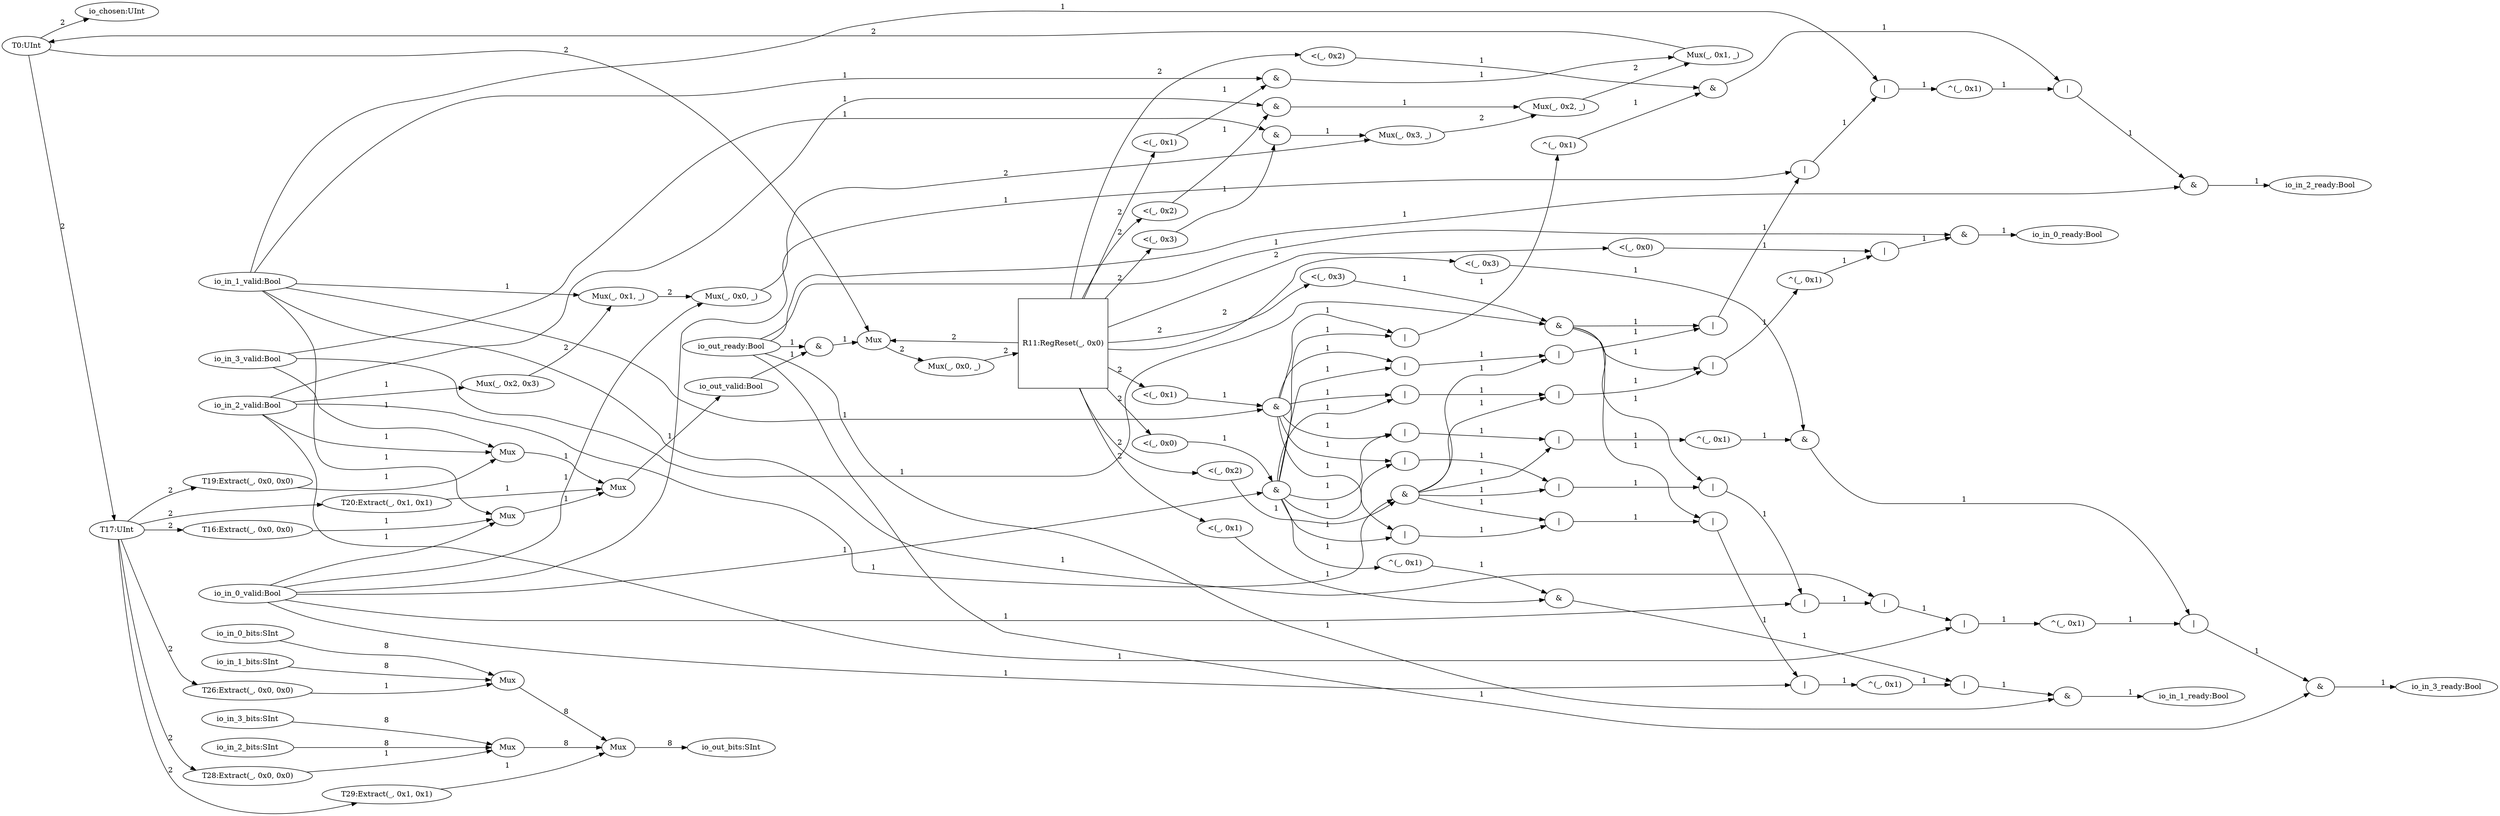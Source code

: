 digraph ZeroWidthTest_RRArbiterTest_1{
rankdir = LR;
  io_chosen[label="io_chosen:UInt"];
  T0[label="T0:UInt"];
  T3[label="Mux(_, 0x1, _)"];
  T4[label="Mux(_, 0x2, _)"];
  T5[label="Mux(_, 0x3, _)"];
  T6[label="Mux(_, 0x0, _)"];
  T7[label="Mux(_, 0x1, _)"];
  T8[label="Mux(_, 0x2, 0x3)"];
  io_in_2_valid[label="io_in_2_valid:Bool"];
  io_in_1_valid[label="io_in_1_valid:Bool"];
  io_in_0_valid[label="io_in_0_valid:Bool"];
  T9[label="&"];
  T10[label="<(_, 0x3)"];
  R11[shape=square,label="R11:RegReset(_, 0x0)"];
  T12[label="Mux(_, 0x0, _)"];
  T13[label="Mux"];
  T14[label="&"];
  io_out_valid[label="io_out_valid:Bool"];
  T2[label="Mux"];
  T15[label="Mux"];
  T16[label="T16:Extract(_, 0x0, 0x0)"];
  T17[label="T17:UInt"];
  T18[label="Mux"];
  io_in_3_valid[label="io_in_3_valid:Bool"];
  T19[label="T19:Extract(_, 0x0, 0x0)"];
  T20[label="T20:Extract(_, 0x1, 0x1)"];
  io_out_ready[label="io_out_ready:Bool"];
  T21[label="&"];
  T22[label="<(_, 0x2)"];
  T23[label="&"];
  T24[label="<(_, 0x1)"];
  io_out_bits[label="io_out_bits:SInt"];
  T1[label="Mux"];
  T25[label="Mux"];
  io_in_0_bits[label="io_in_0_bits:SInt"];
  io_in_1_bits[label="io_in_1_bits:SInt"];
  T26[label="T26:Extract(_, 0x0, 0x0)"];
  T27[label="Mux"];
  io_in_2_bits[label="io_in_2_bits:SInt"];
  io_in_3_bits[label="io_in_3_bits:SInt"];
  T28[label="T28:Extract(_, 0x0, 0x0)"];
  T29[label="T29:Extract(_, 0x1, 0x1)"];
  io_in_0_ready[label="io_in_0_ready:Bool"];
  T30[label="&"];
  T31[label="|"];
  T32[label="^(_, 0x1)"];
  T33[label="|"];
  T34[label="&"];
  T35[label="<(_, 0x3)"];
  T36[label="|"];
  T37[label="&"];
  T38[label="<(_, 0x2)"];
  T39[label="|"];
  T40[label="&"];
  T41[label="<(_, 0x1)"];
  T42[label="&"];
  T43[label="<(_, 0x0)"];
  T44[label="<(_, 0x0)"];
  io_in_1_ready[label="io_in_1_ready:Bool"];
  T45[label="&"];
  T46[label="|"];
  T47[label="^(_, 0x1)"];
  T48[label="|"];
  T49[label="|"];
  T50[label="|"];
  T51[label="|"];
  T52[label="&"];
  T53[label="<(_, 0x1)"];
  T54[label="^(_, 0x1)"];
  io_in_2_ready[label="io_in_2_ready:Bool"];
  T55[label="&"];
  T56[label="|"];
  T57[label="^(_, 0x1)"];
  T58[label="|"];
  T59[label="|"];
  T60[label="|"];
  T61[label="|"];
  T62[label="|"];
  T63[label="&"];
  T64[label="<(_, 0x2)"];
  T65[label="^(_, 0x1)"];
  T66[label="|"];
  io_in_3_ready[label="io_in_3_ready:Bool"];
  T67[label="&"];
  T68[label="|"];
  T69[label="^(_, 0x1)"];
  T70[label="|"];
  T71[label="|"];
  T72[label="|"];
  T73[label="|"];
  T74[label="|"];
  T75[label="|"];
  T76[label="&"];
  T77[label="<(_, 0x3)"];
  T78[label="^(_, 0x1)"];
  T79[label="|"];
  T80[label="|"];
  T0 -> io_chosen[label="2"];
  T3 -> T0[label="2"];
  T23 -> T3[label="1"];
  T4 -> T3[label="2"];
  T21 -> T4[label="1"];
  T5 -> T4[label="2"];
  T9 -> T5[label="1"];
  T6 -> T5[label="2"];
  io_in_0_valid -> T6[label="1"];
  T7 -> T6[label="2"];
  io_in_1_valid -> T7[label="1"];
  T8 -> T7[label="2"];
  io_in_2_valid -> T8[label="1"];
  io_in_3_valid -> T9[label="1"];
  T10 -> T9[label="1"];
  R11 -> T10[label="2"];
  T12 -> R11[label="2"];
  T13 -> T12[label="2"];
  T14 -> T13[label="1"];
  T0 -> T13[label="2"];
  R11 -> T13[label="2"];
  io_out_ready -> T14[label="1"];
  io_out_valid -> T14[label="1"];
  T2 -> io_out_valid[label="1"];
  T20 -> T2[label="1"];
  T18 -> T2[label="1"];
  T15 -> T2[label="1"];
  T16 -> T15[label="1"];
  io_in_1_valid -> T15[label="1"];
  io_in_0_valid -> T15[label="1"];
  T17 -> T16[label="2"];
  T0 -> T17[label="2"];
  T19 -> T18[label="1"];
  io_in_3_valid -> T18[label="1"];
  io_in_2_valid -> T18[label="1"];
  T17 -> T19[label="2"];
  T17 -> T20[label="2"];
  io_in_2_valid -> T21[label="1"];
  T22 -> T21[label="1"];
  R11 -> T22[label="2"];
  io_in_1_valid -> T23[label="1"];
  T24 -> T23[label="1"];
  R11 -> T24[label="2"];
  T1 -> io_out_bits[label="8"];
  T29 -> T1[label="1"];
  T27 -> T1[label="8"];
  T25 -> T1[label="8"];
  T26 -> T25[label="1"];
  io_in_1_bits -> T25[label="8"];
  io_in_0_bits -> T25[label="8"];
  T17 -> T26[label="2"];
  T28 -> T27[label="1"];
  io_in_3_bits -> T27[label="8"];
  io_in_2_bits -> T27[label="8"];
  T17 -> T28[label="2"];
  T17 -> T29[label="2"];
  T30 -> io_in_0_ready[label="1"];
  T31 -> T30[label="1"];
  io_out_ready -> T30[label="1"];
  T44 -> T31[label="1"];
  T32 -> T31[label="1"];
  T33 -> T32[label="1"];
  T36 -> T33[label="1"];
  T34 -> T33[label="1"];
  io_in_3_valid -> T34[label="1"];
  T35 -> T34[label="1"];
  R11 -> T35[label="2"];
  T39 -> T36[label="1"];
  T37 -> T36[label="1"];
  io_in_2_valid -> T37[label="1"];
  T38 -> T37[label="1"];
  R11 -> T38[label="2"];
  T42 -> T39[label="1"];
  T40 -> T39[label="1"];
  io_in_1_valid -> T40[label="1"];
  T41 -> T40[label="1"];
  R11 -> T41[label="2"];
  io_in_0_valid -> T42[label="1"];
  T43 -> T42[label="1"];
  R11 -> T43[label="2"];
  R11 -> T44[label="2"];
  T45 -> io_in_1_ready[label="1"];
  T46 -> T45[label="1"];
  io_out_ready -> T45[label="1"];
  T52 -> T46[label="1"];
  T47 -> T46[label="1"];
  T48 -> T47[label="1"];
  T49 -> T48[label="1"];
  io_in_0_valid -> T48[label="1"];
  T50 -> T49[label="1"];
  T34 -> T49[label="1"];
  T51 -> T50[label="1"];
  T37 -> T50[label="1"];
  T42 -> T51[label="1"];
  T40 -> T51[label="1"];
  T54 -> T52[label="1"];
  T53 -> T52[label="1"];
  R11 -> T53[label="2"];
  T42 -> T54[label="1"];
  T55 -> io_in_2_ready[label="1"];
  T56 -> T55[label="1"];
  io_out_ready -> T55[label="1"];
  T63 -> T56[label="1"];
  T57 -> T56[label="1"];
  T58 -> T57[label="1"];
  T59 -> T58[label="1"];
  io_in_1_valid -> T58[label="1"];
  T60 -> T59[label="1"];
  io_in_0_valid -> T59[label="1"];
  T61 -> T60[label="1"];
  T34 -> T60[label="1"];
  T62 -> T61[label="1"];
  T37 -> T61[label="1"];
  T42 -> T62[label="1"];
  T40 -> T62[label="1"];
  T65 -> T63[label="1"];
  T64 -> T63[label="1"];
  R11 -> T64[label="2"];
  T66 -> T65[label="1"];
  T42 -> T66[label="1"];
  T40 -> T66[label="1"];
  T67 -> io_in_3_ready[label="1"];
  T68 -> T67[label="1"];
  io_out_ready -> T67[label="1"];
  T76 -> T68[label="1"];
  T69 -> T68[label="1"];
  T70 -> T69[label="1"];
  T71 -> T70[label="1"];
  io_in_2_valid -> T70[label="1"];
  T72 -> T71[label="1"];
  io_in_1_valid -> T71[label="1"];
  T73 -> T72[label="1"];
  io_in_0_valid -> T72[label="1"];
  T74 -> T73[label="1"];
  T34 -> T73[label="1"];
  T75 -> T74[label="1"];
  T37 -> T74[label="1"];
  T42 -> T75[label="1"];
  T40 -> T75[label="1"];
  T78 -> T76[label="1"];
  T77 -> T76[label="1"];
  R11 -> T77[label="2"];
  T79 -> T78[label="1"];
  T80 -> T79[label="1"];
  T37 -> T79[label="1"];
  T42 -> T80[label="1"];
  T40 -> T80[label="1"];
}